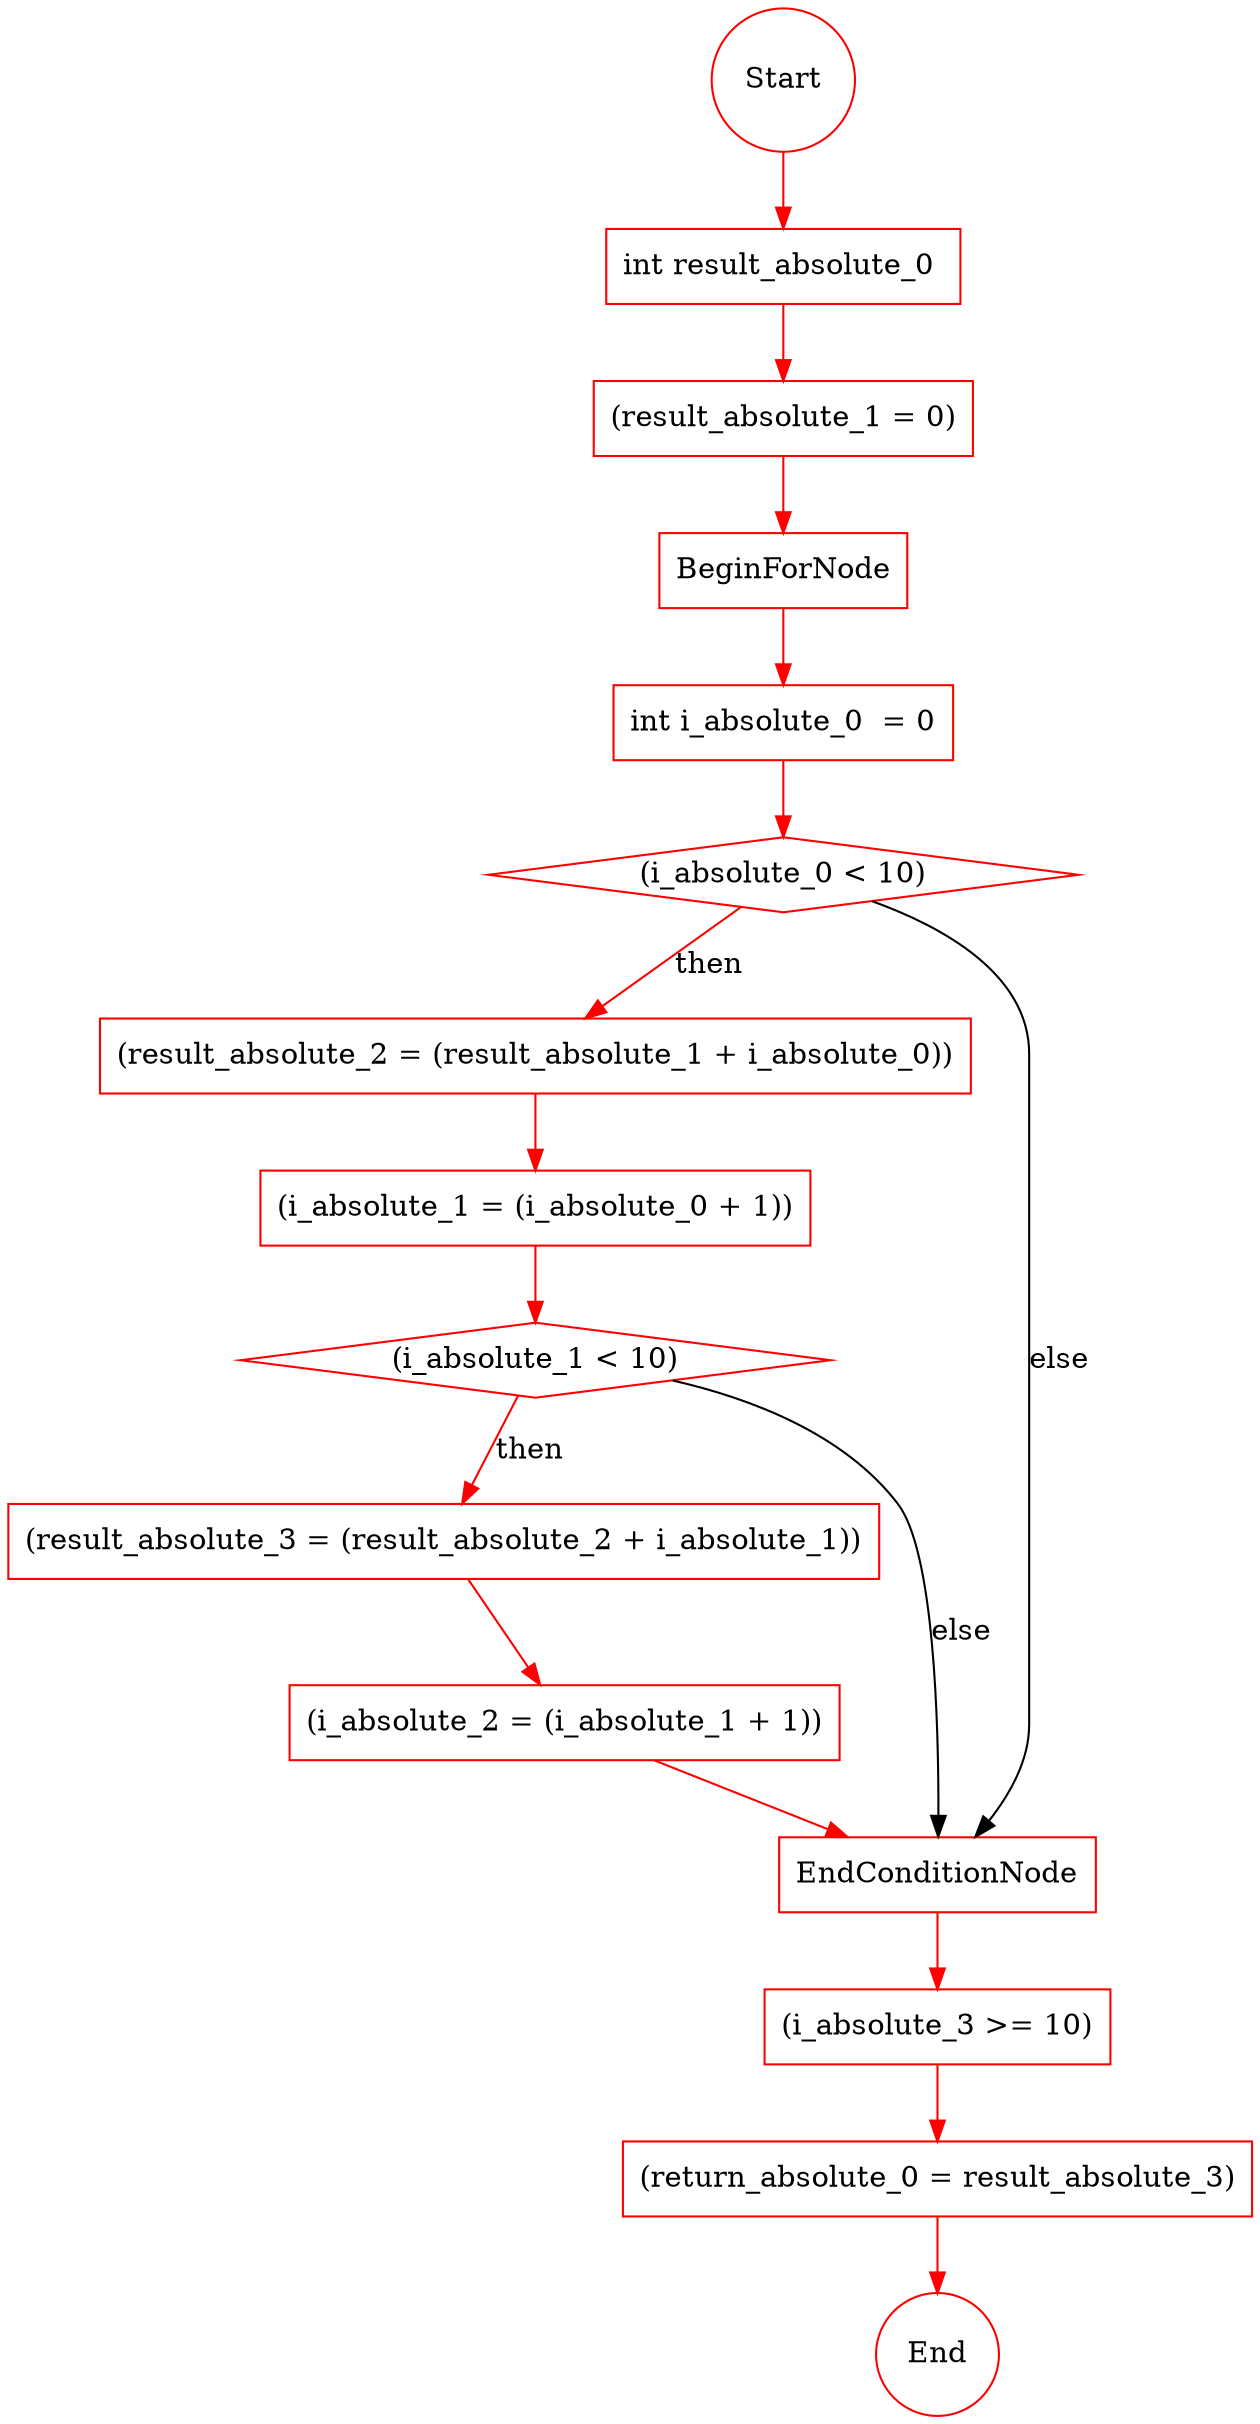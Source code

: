 strict digraph {
Start[label="Start" shape=circle];
"Start" -> "int result_absolute_0 772498896";
"int result_absolute_0 772498896" -> "(result_absolute_1 = 0)1176960739";
"int result_absolute_0 772498896" [ label="int result_absolute_0 " shape=rectangle];
"(result_absolute_1 = 0)1176960739" [ label="(result_absolute_1 = 0)" shape=rectangle];
"(result_absolute_1 = 0)1176960739" -> "1660312704";
"(result_absolute_1 = 0)1176960739" [ label="(result_absolute_1 = 0)" shape=rectangle];
"1660312704" [ label="BeginForNode" shape=rectangle];
"1660312704" -> "int i_absolute_0  = 0254278162";
"1660312704" [ label="BeginForNode" shape=rectangle];
"int i_absolute_0  = 0254278162" [ label="int i_absolute_0  = 0" shape=rectangle];
"int i_absolute_0  = 0254278162" -> "(i_absolute_0 < 10)2054630339";
"int i_absolute_0  = 0254278162" [ label="int i_absolute_0  = 0" shape=rectangle];
"(i_absolute_0 < 10)2054630339" [ label="(i_absolute_0 < 10)" shape=rectangle];
"(i_absolute_0 < 10)2054630339" [ shape=diamond ];
"(i_absolute_0 < 10)2054630339" -> "(result_absolute_2 = (result_absolute_1 + i_absolute_0))198640520"[ label="then" ];
"(result_absolute_2 = (result_absolute_1 + i_absolute_0))198640520" -> "(i_absolute_1 = (i_absolute_0 + 1))1536515118";
"(result_absolute_2 = (result_absolute_1 + i_absolute_0))198640520" [ label="(result_absolute_2 = (result_absolute_1 + i_absolute_0))" shape=rectangle];
"(i_absolute_1 = (i_absolute_0 + 1))1536515118" [ label="(i_absolute_1 = (i_absolute_0 + 1))" shape=rectangle];
"(i_absolute_1 = (i_absolute_0 + 1))1536515118" -> "(i_absolute_1 < 10)1808980516";
"(i_absolute_1 = (i_absolute_0 + 1))1536515118" [ label="(i_absolute_1 = (i_absolute_0 + 1))" shape=rectangle];
"(i_absolute_1 < 10)1808980516" [ label="(i_absolute_1 < 10)" shape=rectangle];
"(i_absolute_1 < 10)1808980516" [ shape=diamond ];
"(i_absolute_1 < 10)1808980516" -> "(result_absolute_3 = (result_absolute_2 + i_absolute_1))683199918"[ label="then" ];
"(result_absolute_3 = (result_absolute_2 + i_absolute_1))683199918" -> "(i_absolute_2 = (i_absolute_1 + 1))457195634";
"(result_absolute_3 = (result_absolute_2 + i_absolute_1))683199918" [ label="(result_absolute_3 = (result_absolute_2 + i_absolute_1))" shape=rectangle];
"(i_absolute_2 = (i_absolute_1 + 1))457195634" [ label="(i_absolute_2 = (i_absolute_1 + 1))" shape=rectangle];
"(i_absolute_2 = (i_absolute_1 + 1))457195634" -> "1782913816";
"(i_absolute_2 = (i_absolute_1 + 1))457195634" [ label="(i_absolute_2 = (i_absolute_1 + 1))" shape=rectangle];
"1782913816" [ label="EndConditionNode" shape=rectangle];
"(i_absolute_1 < 10)1808980516" -> "1782913816"[ label="else" ];
"(i_absolute_0 < 10)2054630339" -> "1782913816"[ label="else" ];
"1782913816" -> "(i_absolute_3 >= 10)398192526";
"1782913816" [ label="EndConditionNode" shape=rectangle];
"(i_absolute_3 >= 10)398192526" [ label="(i_absolute_3 >= 10)" shape=rectangle];
"(i_absolute_3 >= 10)398192526" -> "(return_absolute_0 = result_absolute_3)2038469994";
"(i_absolute_3 >= 10)398192526" [ label="(i_absolute_3 >= 10)" shape=rectangle];
"(return_absolute_0 = result_absolute_3)2038469994" [ label="(return_absolute_0 = result_absolute_3)" shape=rectangle];
"(return_absolute_0 = result_absolute_3)2038469994" -> "1624902136";
"(return_absolute_0 = result_absolute_3)2038469994" [ label="(return_absolute_0 = result_absolute_3)" shape=rectangle];
"1624902136" [ label="" shape=rectangle];
"1624902136" [ label= "End" shape=circle];
Start[label="Start" shape=circle];
"Start" -> "int result_absolute_0 772498896";
Start[label="Start" shape=circle color=red];
"Start" -> "int result_absolute_0 772498896" [ color="red"];
"int result_absolute_0 772498896" [ color="red"];
"(result_absolute_1 = 0)1176960739" [ color="red"];
"1660312704" [ color="red"];
"int i_absolute_0  = 0254278162" [ color="red"];
"(i_absolute_0 < 10)2054630339" [ color="red"];
"(result_absolute_2 = (result_absolute_1 + i_absolute_0))198640520" [ color="red"];
"(i_absolute_1 = (i_absolute_0 + 1))1536515118" [ color="red"];
"(i_absolute_1 < 10)1808980516" [ color="red"];
"(result_absolute_3 = (result_absolute_2 + i_absolute_1))683199918" [ color="red"];
"(i_absolute_2 = (i_absolute_1 + 1))457195634" [ color="red"];
"1782913816" [ color="red"];
"(i_absolute_3 >= 10)398192526" [ color="red"];
"(return_absolute_0 = result_absolute_3)2038469994" [ color="red"];
"1624902136" [ color="red"];
"int result_absolute_0 772498896" -> "(result_absolute_1 = 0)1176960739" [ color="red"];
"(result_absolute_1 = 0)1176960739" -> "1660312704" [ color="red"];
"1660312704" -> "int i_absolute_0  = 0254278162" [ color="red"];
"int i_absolute_0  = 0254278162" -> "(i_absolute_0 < 10)2054630339" [ color="red"];
"(i_absolute_0 < 10)2054630339" -> "(result_absolute_2 = (result_absolute_1 + i_absolute_0))198640520" [ color="red"];
"(result_absolute_2 = (result_absolute_1 + i_absolute_0))198640520" -> "(i_absolute_1 = (i_absolute_0 + 1))1536515118" [ color="red"];
"(i_absolute_1 = (i_absolute_0 + 1))1536515118" -> "(i_absolute_1 < 10)1808980516" [ color="red"];
"(i_absolute_1 < 10)1808980516" -> "(result_absolute_3 = (result_absolute_2 + i_absolute_1))683199918" [ color="red"];
"(result_absolute_3 = (result_absolute_2 + i_absolute_1))683199918" -> "(i_absolute_2 = (i_absolute_1 + 1))457195634" [ color="red"];
"(i_absolute_2 = (i_absolute_1 + 1))457195634" -> "1782913816" [ color="red"];
"1782913816" -> "(i_absolute_3 >= 10)398192526" [ color="red"];
"(i_absolute_3 >= 10)398192526" -> "(return_absolute_0 = result_absolute_3)2038469994" [ color="red"];
"(return_absolute_0 = result_absolute_3)2038469994" -> "1624902136" [ color="red"];
}